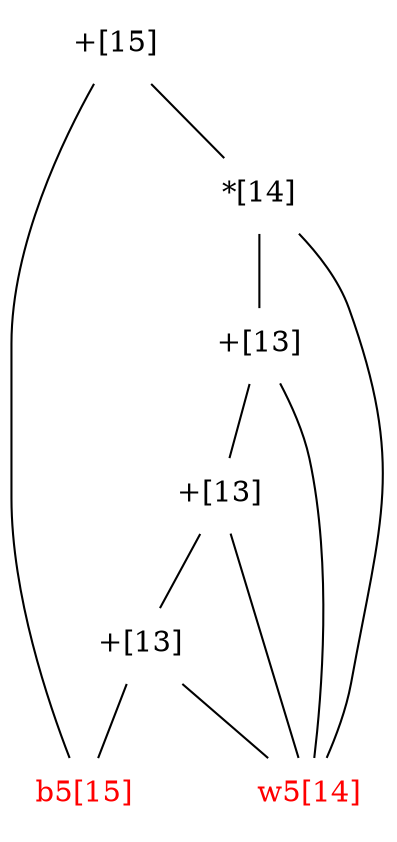 graph computation_graph {
edge [dir=none];
node [shape=none];
node0 [label=< <font color="black">+[15]</font> >];
b5 [label=< <font color="red">b5[15]</font> >];
node0 -- b5;
node1 [label=< <font color="black">*[14]</font> >];
w5 [label=< <font color="red">w5[14]</font> >];
node1 -- w5;
node2 [label=< <font color="black">+[13]</font> >];
w5 [label=< <font color="red">w5[14]</font> >];
node2 -- w5;
node3 [label=< <font color="black">+[13]</font> >];
w5 [label=< <font color="red">w5[14]</font> >];
node3 -- w5;
node4 [label=< <font color="black">+[13]</font> >];
w5 [label=< <font color="red">w5[14]</font> >];
node4 -- w5;
b5 [label=< <font color="red">b5[15]</font> >];
node4 -- b5;
node3 -- node4;
node2 -- node3;
node1 -- node2;
node0 -- node1;
}
